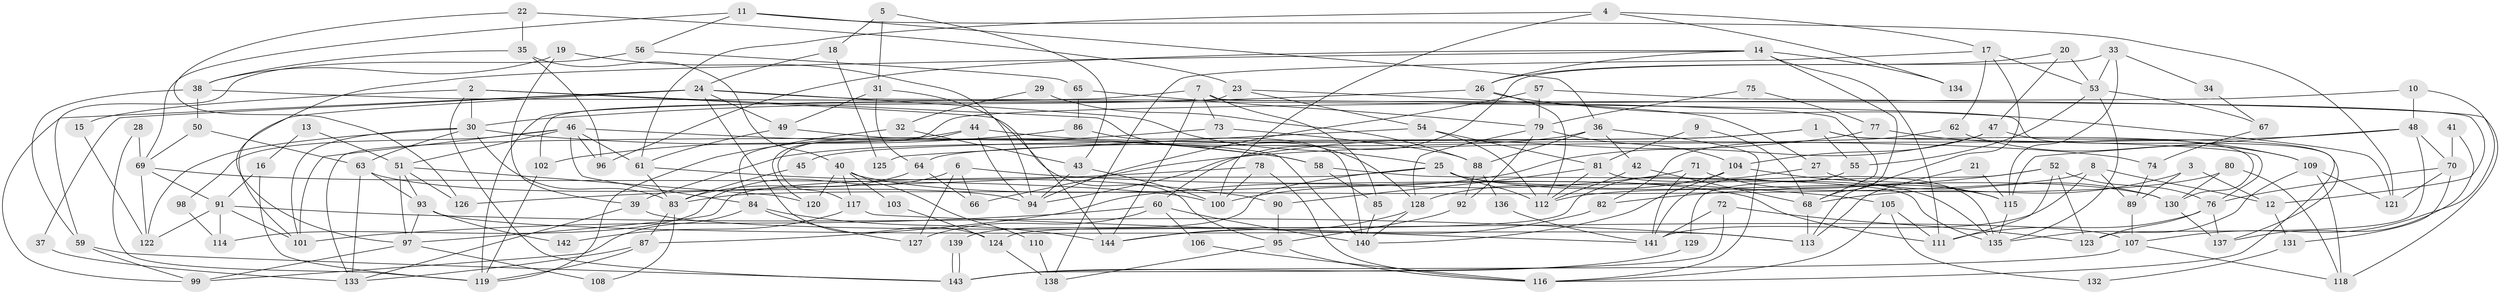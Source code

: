 // coarse degree distribution, {5: 0.14583333333333334, 4: 0.1875, 3: 0.14583333333333334, 6: 0.17708333333333334, 2: 0.13541666666666666, 7: 0.14583333333333334, 8: 0.03125, 10: 0.010416666666666666, 9: 0.020833333333333332}
// Generated by graph-tools (version 1.1) at 2025/52/02/27/25 19:52:09]
// undirected, 144 vertices, 288 edges
graph export_dot {
graph [start="1"]
  node [color=gray90,style=filled];
  1;
  2;
  3;
  4;
  5;
  6;
  7;
  8;
  9;
  10;
  11;
  12;
  13;
  14;
  15;
  16;
  17;
  18;
  19;
  20;
  21;
  22;
  23;
  24;
  25;
  26;
  27;
  28;
  29;
  30;
  31;
  32;
  33;
  34;
  35;
  36;
  37;
  38;
  39;
  40;
  41;
  42;
  43;
  44;
  45;
  46;
  47;
  48;
  49;
  50;
  51;
  52;
  53;
  54;
  55;
  56;
  57;
  58;
  59;
  60;
  61;
  62;
  63;
  64;
  65;
  66;
  67;
  68;
  69;
  70;
  71;
  72;
  73;
  74;
  75;
  76;
  77;
  78;
  79;
  80;
  81;
  82;
  83;
  84;
  85;
  86;
  87;
  88;
  89;
  90;
  91;
  92;
  93;
  94;
  95;
  96;
  97;
  98;
  99;
  100;
  101;
  102;
  103;
  104;
  105;
  106;
  107;
  108;
  109;
  110;
  111;
  112;
  113;
  114;
  115;
  116;
  117;
  118;
  119;
  120;
  121;
  122;
  123;
  124;
  125;
  126;
  127;
  128;
  129;
  130;
  131;
  132;
  133;
  134;
  135;
  136;
  137;
  138;
  139;
  140;
  141;
  142;
  143;
  144;
  1 -- 55;
  1 -- 130;
  1 -- 45;
  1 -- 64;
  1 -- 76;
  2 -- 30;
  2 -- 143;
  2 -- 15;
  2 -- 95;
  2 -- 128;
  3 -- 68;
  3 -- 89;
  3 -- 12;
  4 -- 61;
  4 -- 100;
  4 -- 17;
  4 -- 134;
  5 -- 43;
  5 -- 31;
  5 -- 18;
  6 -- 105;
  6 -- 127;
  6 -- 66;
  6 -- 114;
  7 -- 12;
  7 -- 144;
  7 -- 73;
  7 -- 85;
  7 -- 119;
  8 -- 83;
  8 -- 141;
  8 -- 12;
  8 -- 89;
  9 -- 68;
  9 -- 81;
  10 -- 48;
  10 -- 120;
  10 -- 107;
  11 -- 36;
  11 -- 121;
  11 -- 56;
  11 -- 69;
  12 -- 131;
  13 -- 51;
  13 -- 16;
  14 -- 68;
  14 -- 26;
  14 -- 96;
  14 -- 97;
  14 -- 111;
  14 -- 134;
  15 -- 122;
  16 -- 119;
  16 -- 91;
  17 -- 113;
  17 -- 53;
  17 -- 62;
  17 -- 138;
  18 -- 24;
  18 -- 125;
  19 -- 94;
  19 -- 38;
  19 -- 39;
  20 -- 47;
  20 -- 53;
  20 -- 26;
  21 -- 113;
  21 -- 115;
  22 -- 35;
  22 -- 23;
  22 -- 126;
  23 -- 27;
  23 -- 54;
  23 -- 102;
  24 -- 49;
  24 -- 99;
  24 -- 25;
  24 -- 37;
  24 -- 68;
  24 -- 101;
  24 -- 124;
  25 -- 135;
  25 -- 97;
  25 -- 112;
  25 -- 130;
  25 -- 139;
  26 -- 30;
  26 -- 112;
  26 -- 121;
  27 -- 124;
  27 -- 130;
  28 -- 69;
  28 -- 119;
  29 -- 32;
  29 -- 88;
  30 -- 58;
  30 -- 101;
  30 -- 63;
  30 -- 83;
  30 -- 122;
  31 -- 64;
  31 -- 49;
  31 -- 144;
  32 -- 43;
  32 -- 84;
  33 -- 53;
  33 -- 115;
  33 -- 34;
  33 -- 60;
  34 -- 67;
  35 -- 38;
  35 -- 96;
  35 -- 40;
  36 -- 88;
  36 -- 39;
  36 -- 42;
  36 -- 116;
  37 -- 133;
  38 -- 137;
  38 -- 50;
  38 -- 59;
  39 -- 107;
  39 -- 133;
  40 -- 111;
  40 -- 103;
  40 -- 110;
  40 -- 117;
  40 -- 120;
  41 -- 137;
  41 -- 70;
  42 -- 112;
  42 -- 68;
  43 -- 100;
  43 -- 94;
  44 -- 94;
  44 -- 133;
  44 -- 74;
  44 -- 117;
  45 -- 83;
  46 -- 84;
  46 -- 51;
  46 -- 58;
  46 -- 61;
  46 -- 96;
  46 -- 98;
  46 -- 101;
  47 -- 104;
  47 -- 100;
  47 -- 116;
  48 -- 115;
  48 -- 70;
  48 -- 66;
  48 -- 123;
  49 -- 61;
  49 -- 140;
  50 -- 69;
  50 -- 63;
  51 -- 93;
  51 -- 97;
  51 -- 120;
  51 -- 126;
  52 -- 123;
  52 -- 76;
  52 -- 82;
  52 -- 111;
  52 -- 129;
  53 -- 135;
  53 -- 55;
  53 -- 67;
  54 -- 81;
  54 -- 112;
  54 -- 125;
  55 -- 141;
  56 -- 65;
  56 -- 59;
  57 -- 118;
  57 -- 79;
  57 -- 94;
  58 -- 85;
  58 -- 135;
  59 -- 99;
  59 -- 143;
  60 -- 101;
  60 -- 106;
  60 -- 127;
  60 -- 140;
  61 -- 83;
  61 -- 90;
  62 -- 82;
  62 -- 109;
  63 -- 93;
  63 -- 94;
  63 -- 133;
  64 -- 66;
  64 -- 83;
  65 -- 79;
  65 -- 86;
  67 -- 74;
  68 -- 113;
  69 -- 91;
  69 -- 100;
  69 -- 122;
  70 -- 121;
  70 -- 76;
  70 -- 131;
  71 -- 87;
  71 -- 141;
  71 -- 115;
  72 -- 143;
  72 -- 123;
  72 -- 141;
  73 -- 119;
  73 -- 88;
  74 -- 89;
  75 -- 77;
  75 -- 79;
  76 -- 111;
  76 -- 123;
  76 -- 137;
  77 -- 109;
  77 -- 94;
  78 -- 126;
  78 -- 116;
  78 -- 100;
  79 -- 104;
  79 -- 128;
  79 -- 92;
  80 -- 112;
  80 -- 118;
  80 -- 130;
  81 -- 90;
  81 -- 112;
  81 -- 135;
  82 -- 144;
  83 -- 87;
  83 -- 108;
  84 -- 144;
  84 -- 99;
  84 -- 127;
  85 -- 140;
  86 -- 140;
  86 -- 102;
  87 -- 133;
  87 -- 119;
  88 -- 92;
  88 -- 136;
  89 -- 107;
  90 -- 95;
  91 -- 122;
  91 -- 101;
  91 -- 113;
  91 -- 114;
  92 -- 95;
  93 -- 97;
  93 -- 113;
  93 -- 142;
  95 -- 116;
  95 -- 138;
  97 -- 99;
  97 -- 108;
  98 -- 114;
  102 -- 119;
  103 -- 124;
  104 -- 115;
  104 -- 128;
  104 -- 140;
  105 -- 116;
  105 -- 111;
  105 -- 132;
  106 -- 116;
  107 -- 143;
  107 -- 118;
  109 -- 135;
  109 -- 118;
  109 -- 121;
  110 -- 138;
  115 -- 135;
  117 -- 141;
  117 -- 142;
  124 -- 138;
  128 -- 140;
  128 -- 144;
  129 -- 143;
  130 -- 137;
  131 -- 132;
  136 -- 141;
  139 -- 143;
  139 -- 143;
}

